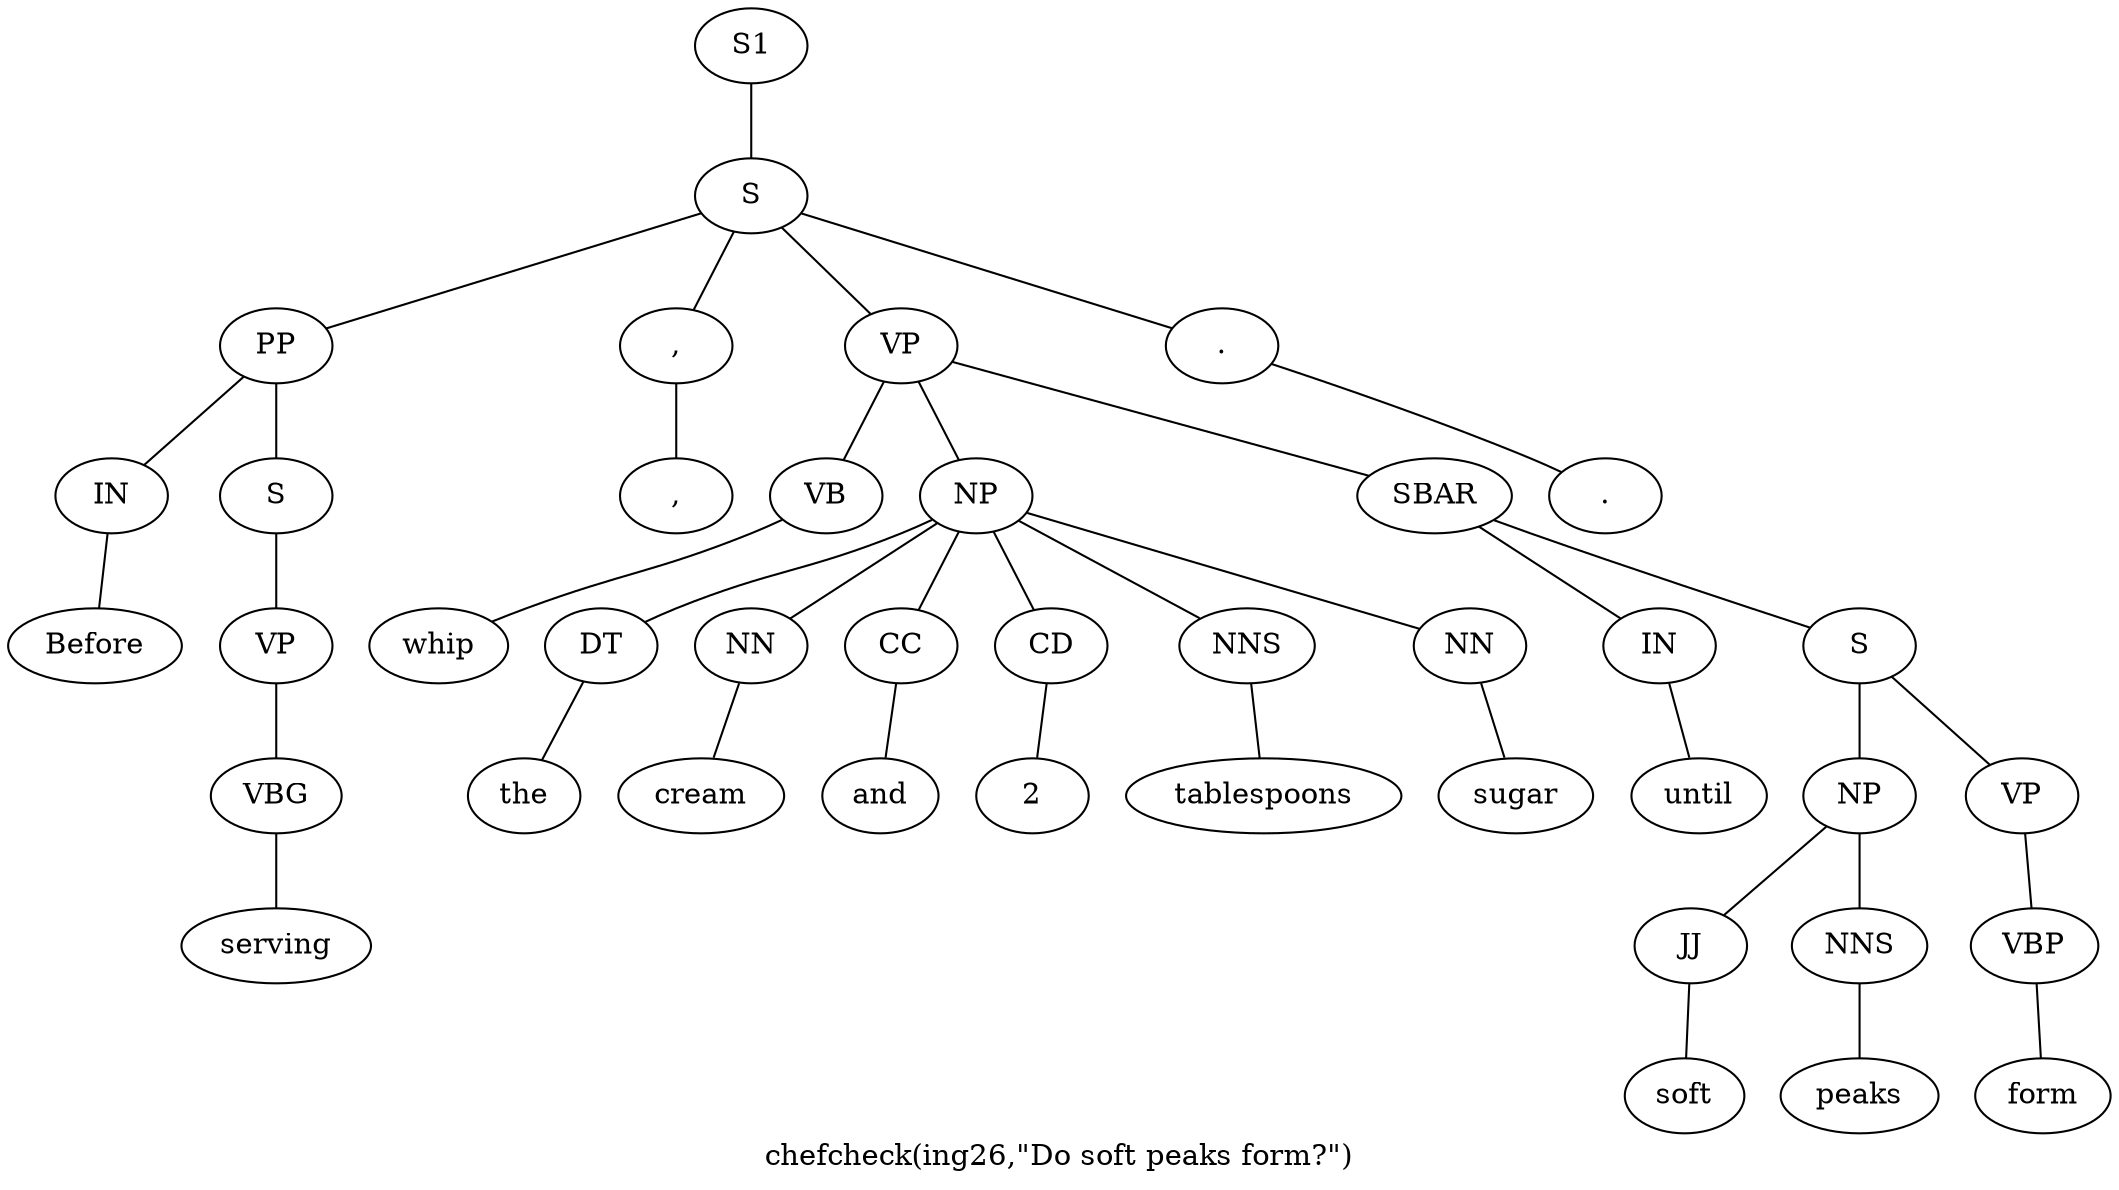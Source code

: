 graph SyntaxGraph {
	label = "chefcheck(ing26,\"Do soft peaks form?\")";
	Node0 [label="S1"];
	Node1 [label="S"];
	Node2 [label="PP"];
	Node3 [label="IN"];
	Node4 [label="Before"];
	Node5 [label="S"];
	Node6 [label="VP"];
	Node7 [label="VBG"];
	Node8 [label="serving"];
	Node9 [label=","];
	Node10 [label=","];
	Node11 [label="VP"];
	Node12 [label="VB"];
	Node13 [label="whip"];
	Node14 [label="NP"];
	Node15 [label="DT"];
	Node16 [label="the"];
	Node17 [label="NN"];
	Node18 [label="cream"];
	Node19 [label="CC"];
	Node20 [label="and"];
	Node21 [label="CD"];
	Node22 [label="2"];
	Node23 [label="NNS"];
	Node24 [label="tablespoons"];
	Node25 [label="NN"];
	Node26 [label="sugar"];
	Node27 [label="SBAR"];
	Node28 [label="IN"];
	Node29 [label="until"];
	Node30 [label="S"];
	Node31 [label="NP"];
	Node32 [label="JJ"];
	Node33 [label="soft"];
	Node34 [label="NNS"];
	Node35 [label="peaks"];
	Node36 [label="VP"];
	Node37 [label="VBP"];
	Node38 [label="form"];
	Node39 [label="."];
	Node40 [label="."];

	Node0 -- Node1;
	Node1 -- Node2;
	Node1 -- Node9;
	Node1 -- Node11;
	Node1 -- Node39;
	Node2 -- Node3;
	Node2 -- Node5;
	Node3 -- Node4;
	Node5 -- Node6;
	Node6 -- Node7;
	Node7 -- Node8;
	Node9 -- Node10;
	Node11 -- Node12;
	Node11 -- Node14;
	Node11 -- Node27;
	Node12 -- Node13;
	Node14 -- Node15;
	Node14 -- Node17;
	Node14 -- Node19;
	Node14 -- Node21;
	Node14 -- Node23;
	Node14 -- Node25;
	Node15 -- Node16;
	Node17 -- Node18;
	Node19 -- Node20;
	Node21 -- Node22;
	Node23 -- Node24;
	Node25 -- Node26;
	Node27 -- Node28;
	Node27 -- Node30;
	Node28 -- Node29;
	Node30 -- Node31;
	Node30 -- Node36;
	Node31 -- Node32;
	Node31 -- Node34;
	Node32 -- Node33;
	Node34 -- Node35;
	Node36 -- Node37;
	Node37 -- Node38;
	Node39 -- Node40;
}